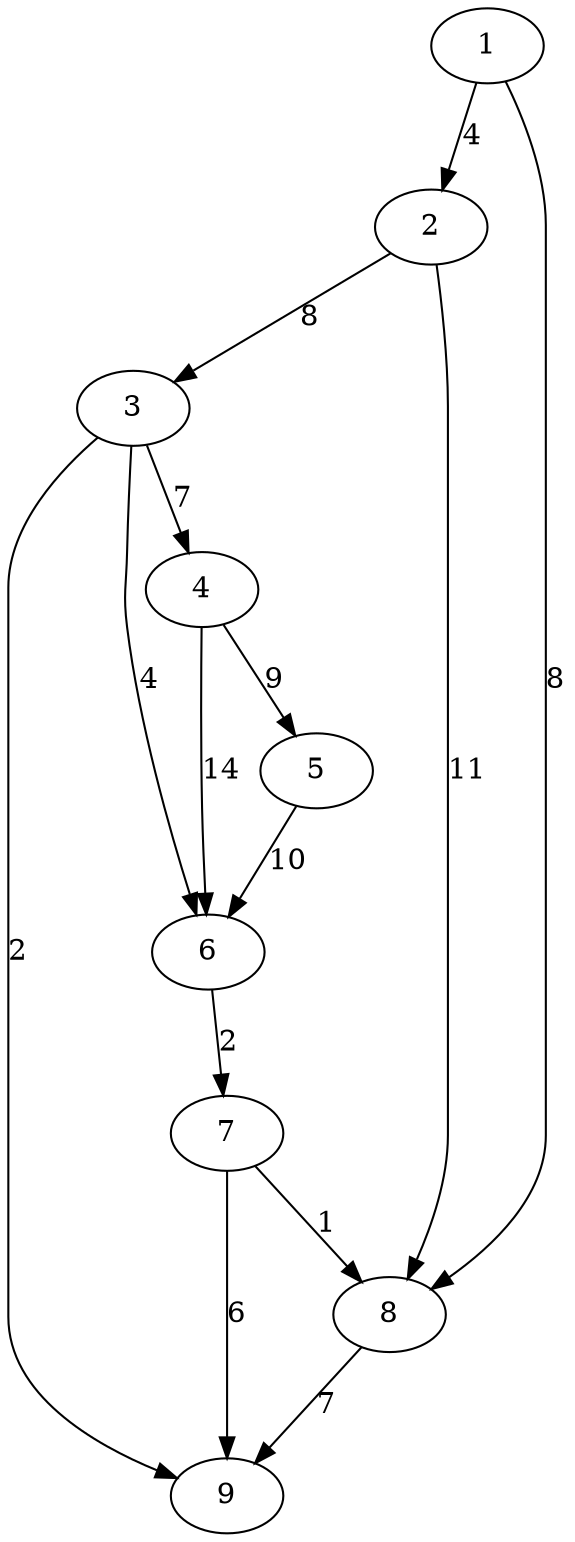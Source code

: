 digraph{
7 -> 8 [label=1]
3 -> 9 [label=2]
6 -> 7 [label=2]
1 -> 2 [label=4]
3 -> 6 [label=4]
7 -> 9 [label=6]
3 -> 4 [label=7]
8 -> 9 [label=7]
1 -> 8 [label=8]
2 -> 3 [label=8]
4 -> 5 [label=9]
5 -> 6 [label=10]
2 -> 8 [label=11]
4 -> 6 [label=14]
}